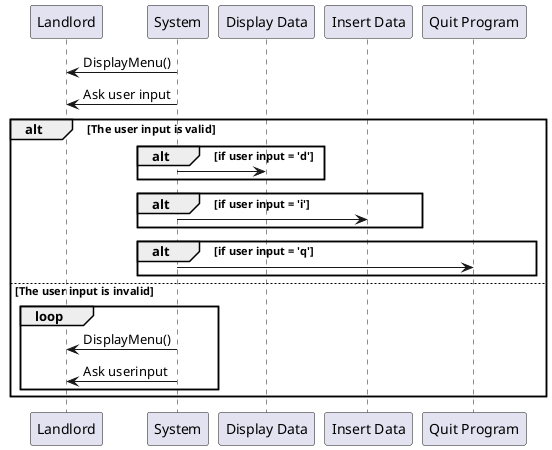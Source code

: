@startuml

Landlord <- System: DisplayMenu()
Landlord <- System: Ask user input
alt The user input is valid
  alt if user input = 'd'
    System -> "Display Data"
  end
  alt if user input = 'i'
    System -> "Insert Data"
  end
  alt if user input = 'q'
    System -> "Quit Program"
  end
else The user input is invalid
  loop 
    Landlord <- System: DisplayMenu()
    Landlord <- System: Ask userinput
  end
end

@enduml